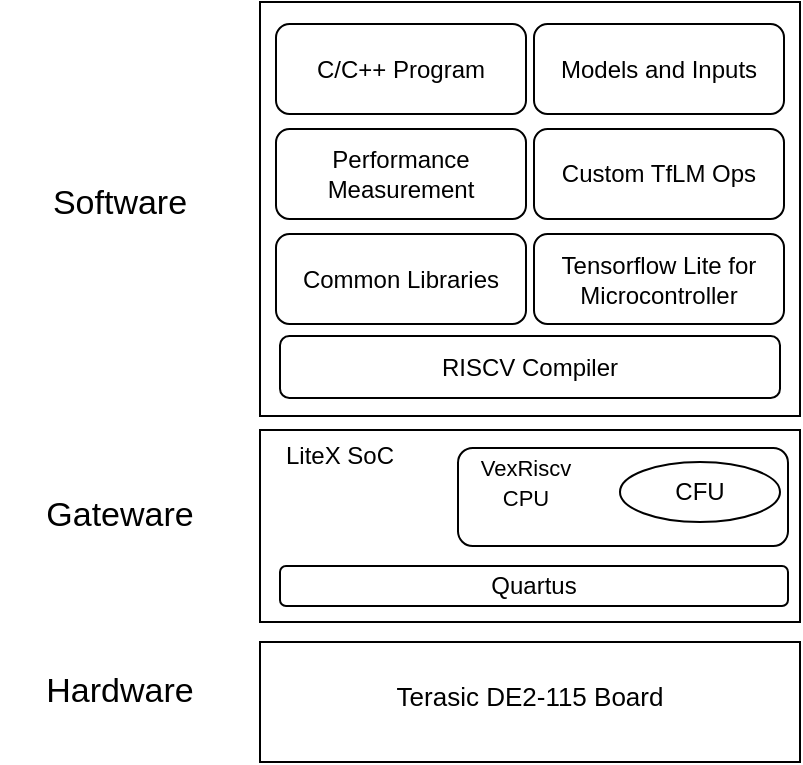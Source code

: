 <mxfile version="22.0.4" type="github">
  <diagram name="Page-1" id="HI1YJ3buInjqBCvJgjDs">
    <mxGraphModel dx="614" dy="946" grid="1" gridSize="10" guides="1" tooltips="1" connect="1" arrows="1" fold="1" page="1" pageScale="1" pageWidth="850" pageHeight="1100" math="0" shadow="0">
      <root>
        <mxCell id="0" />
        <mxCell id="1" parent="0" />
        <mxCell id="I18DxEgqCckAB1pVpRdH-3" value="" style="rounded=0;whiteSpace=wrap;html=1;" parent="1" vertex="1">
          <mxGeometry x="280" y="90" width="270" height="207" as="geometry" />
        </mxCell>
        <mxCell id="I18DxEgqCckAB1pVpRdH-4" value="" style="rounded=0;whiteSpace=wrap;html=1;" parent="1" vertex="1">
          <mxGeometry x="280" y="304" width="270" height="96" as="geometry" />
        </mxCell>
        <mxCell id="I18DxEgqCckAB1pVpRdH-5" value="&lt;sup&gt;&lt;font style=&quot;font-size: 13px;&quot;&gt;Terasic DE2-115 Board&lt;/font&gt;&lt;/sup&gt;" style="rounded=0;whiteSpace=wrap;html=1;" parent="1" vertex="1">
          <mxGeometry x="280" y="410" width="270" height="60" as="geometry" />
        </mxCell>
        <mxCell id="I18DxEgqCckAB1pVpRdH-6" value="&lt;font style=&quot;font-size: 17px;&quot;&gt;Software&lt;/font&gt;" style="text;html=1;strokeColor=none;fillColor=none;align=center;verticalAlign=middle;whiteSpace=wrap;rounded=0;" parent="1" vertex="1">
          <mxGeometry x="150" y="176" width="120" height="30" as="geometry" />
        </mxCell>
        <mxCell id="I18DxEgqCckAB1pVpRdH-7" value="&lt;font style=&quot;font-size: 17px;&quot;&gt;Gateware&lt;/font&gt;" style="text;html=1;strokeColor=none;fillColor=none;align=center;verticalAlign=middle;whiteSpace=wrap;rounded=0;" parent="1" vertex="1">
          <mxGeometry x="150" y="332" width="120" height="30" as="geometry" />
        </mxCell>
        <mxCell id="I18DxEgqCckAB1pVpRdH-8" value="&lt;font style=&quot;font-size: 17px;&quot;&gt;Hardware&lt;/font&gt;" style="text;html=1;strokeColor=none;fillColor=none;align=center;verticalAlign=middle;whiteSpace=wrap;rounded=0;" parent="1" vertex="1">
          <mxGeometry x="150" y="420" width="120" height="30" as="geometry" />
        </mxCell>
        <mxCell id="I18DxEgqCckAB1pVpRdH-9" value="LiteX SoC" style="text;html=1;strokeColor=none;fillColor=none;align=center;verticalAlign=middle;whiteSpace=wrap;rounded=0;" parent="1" vertex="1">
          <mxGeometry x="280" y="304" width="80" height="26" as="geometry" />
        </mxCell>
        <mxCell id="I18DxEgqCckAB1pVpRdH-10" value="" style="rounded=1;whiteSpace=wrap;html=1;" parent="1" vertex="1">
          <mxGeometry x="379" y="313" width="165" height="49" as="geometry" />
        </mxCell>
        <mxCell id="I18DxEgqCckAB1pVpRdH-11" value="Quartus" style="rounded=1;whiteSpace=wrap;html=1;" parent="1" vertex="1">
          <mxGeometry x="290" y="372" width="254" height="20" as="geometry" />
        </mxCell>
        <mxCell id="eecW9gSvEmwEg2QaWP26-1" value="&lt;font style=&quot;font-size: 11px;&quot;&gt;VexRiscv&lt;br&gt;CPU&lt;/font&gt;" style="text;html=1;strokeColor=none;fillColor=none;align=center;verticalAlign=middle;whiteSpace=wrap;rounded=0;" vertex="1" parent="1">
          <mxGeometry x="373" y="315" width="80" height="30" as="geometry" />
        </mxCell>
        <mxCell id="eecW9gSvEmwEg2QaWP26-2" value="CFU" style="ellipse;whiteSpace=wrap;html=1;" vertex="1" parent="1">
          <mxGeometry x="460" y="320" width="80" height="30" as="geometry" />
        </mxCell>
        <mxCell id="eecW9gSvEmwEg2QaWP26-3" value="C/C++ Program" style="rounded=1;whiteSpace=wrap;html=1;" vertex="1" parent="1">
          <mxGeometry x="288" y="101" width="125" height="45" as="geometry" />
        </mxCell>
        <mxCell id="eecW9gSvEmwEg2QaWP26-4" value="Performance Measurement" style="rounded=1;whiteSpace=wrap;html=1;" vertex="1" parent="1">
          <mxGeometry x="288" y="153.5" width="125" height="45" as="geometry" />
        </mxCell>
        <mxCell id="eecW9gSvEmwEg2QaWP26-5" value="Common Libraries" style="rounded=1;whiteSpace=wrap;html=1;" vertex="1" parent="1">
          <mxGeometry x="288" y="206" width="125" height="45" as="geometry" />
        </mxCell>
        <mxCell id="eecW9gSvEmwEg2QaWP26-6" value="Tensorflow Lite for Microcontroller" style="rounded=1;whiteSpace=wrap;html=1;" vertex="1" parent="1">
          <mxGeometry x="417" y="206" width="125" height="45" as="geometry" />
        </mxCell>
        <mxCell id="eecW9gSvEmwEg2QaWP26-7" value="Custom TfLM Ops" style="rounded=1;whiteSpace=wrap;html=1;" vertex="1" parent="1">
          <mxGeometry x="417" y="153.5" width="125" height="45" as="geometry" />
        </mxCell>
        <mxCell id="eecW9gSvEmwEg2QaWP26-8" value="Models and Inputs" style="rounded=1;whiteSpace=wrap;html=1;" vertex="1" parent="1">
          <mxGeometry x="417" y="101" width="125" height="45" as="geometry" />
        </mxCell>
        <mxCell id="eecW9gSvEmwEg2QaWP26-9" value="RISCV Compiler" style="rounded=1;whiteSpace=wrap;html=1;" vertex="1" parent="1">
          <mxGeometry x="290" y="257" width="250" height="31" as="geometry" />
        </mxCell>
      </root>
    </mxGraphModel>
  </diagram>
</mxfile>
